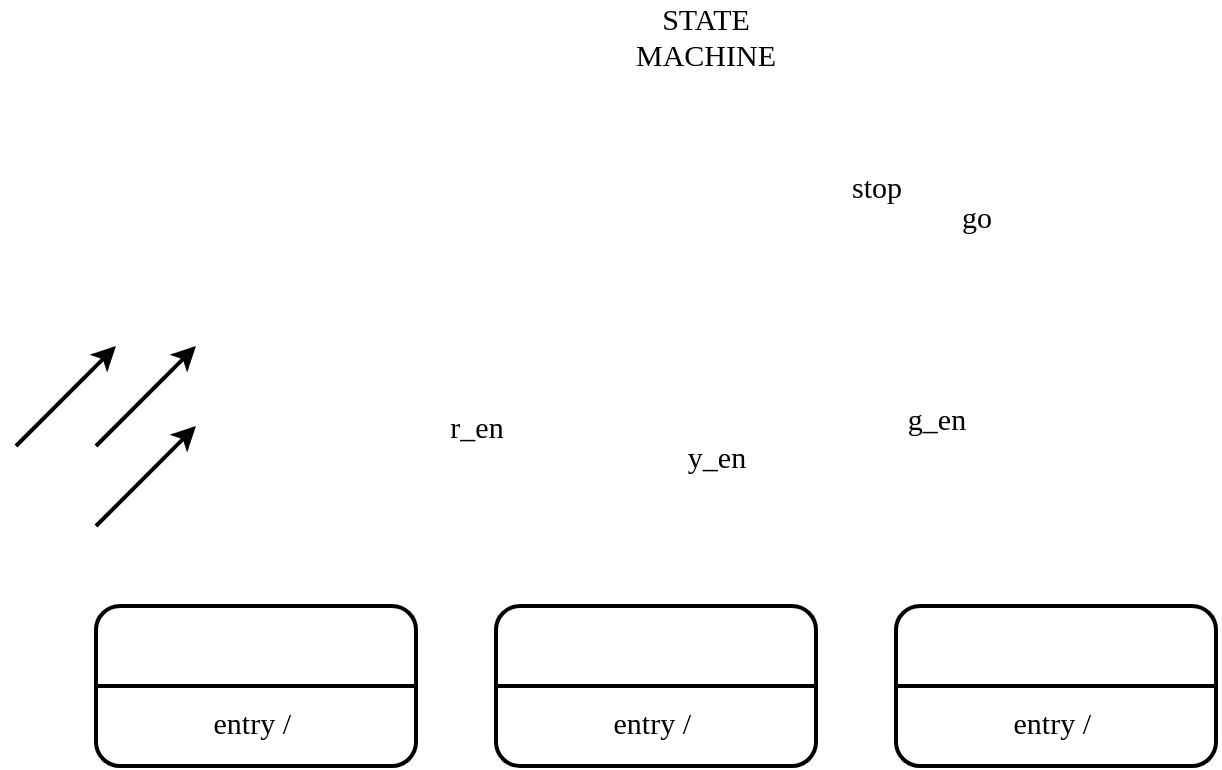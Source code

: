 <mxfile version="20.8.13" type="github">
  <diagram name="Page-1" id="2SwK_Ge8CA8nD8OYH0nJ">
    <mxGraphModel dx="1509" dy="831" grid="1" gridSize="10" guides="1" tooltips="1" connect="1" arrows="1" fold="1" page="1" pageScale="1" pageWidth="850" pageHeight="1100" math="0" shadow="0">
      <root>
        <mxCell id="0" />
        <mxCell id="1" parent="0" />
        <mxCell id="7Dd9MZx4GV7fzuQqrnYb-1" value="&lt;font style=&quot;font-size: 15px;&quot; face=&quot;Consolas&quot;&gt;STATE MACHINE&lt;/font&gt;" style="text;html=1;strokeColor=none;fillColor=none;align=center;verticalAlign=middle;whiteSpace=wrap;rounded=0;" vertex="1" parent="1">
          <mxGeometry x="395" y="100" width="60" height="30" as="geometry" />
        </mxCell>
        <mxCell id="7Dd9MZx4GV7fzuQqrnYb-2" value="&lt;font face=&quot;Consolas&quot;&gt;r_en&lt;/font&gt;" style="text;html=1;align=center;verticalAlign=middle;resizable=0;points=[];autosize=1;strokeColor=none;fillColor=none;fontSize=15;" vertex="1" parent="1">
          <mxGeometry x="280" y="295" width="60" height="30" as="geometry" />
        </mxCell>
        <mxCell id="7Dd9MZx4GV7fzuQqrnYb-3" value="&lt;font face=&quot;Consolas&quot;&gt;y_en&lt;br&gt;&lt;/font&gt;" style="text;html=1;align=center;verticalAlign=middle;resizable=0;points=[];autosize=1;strokeColor=none;fillColor=none;fontSize=15;" vertex="1" parent="1">
          <mxGeometry x="400" y="310" width="60" height="30" as="geometry" />
        </mxCell>
        <mxCell id="7Dd9MZx4GV7fzuQqrnYb-4" value="&lt;font face=&quot;Consolas&quot;&gt;g_en&lt;br&gt;&lt;br&gt;&lt;/font&gt;" style="text;html=1;align=center;verticalAlign=middle;resizable=0;points=[];autosize=1;strokeColor=none;fillColor=none;fontSize=15;" vertex="1" parent="1">
          <mxGeometry x="510" y="290" width="60" height="50" as="geometry" />
        </mxCell>
        <mxCell id="7Dd9MZx4GV7fzuQqrnYb-5" value="&lt;font face=&quot;consolas&quot;&gt;stop&lt;/font&gt;" style="text;html=1;align=center;verticalAlign=middle;resizable=0;points=[];autosize=1;strokeColor=none;fillColor=none;fontSize=15;" vertex="1" parent="1">
          <mxGeometry x="480" y="175" width="60" height="30" as="geometry" />
        </mxCell>
        <mxCell id="7Dd9MZx4GV7fzuQqrnYb-6" value="&lt;font face=&quot;consolas&quot;&gt;go&lt;/font&gt;" style="text;html=1;align=center;verticalAlign=middle;resizable=0;points=[];autosize=1;strokeColor=none;fillColor=none;fontSize=15;" vertex="1" parent="1">
          <mxGeometry x="540" y="190" width="40" height="30" as="geometry" />
        </mxCell>
        <mxCell id="7Dd9MZx4GV7fzuQqrnYb-7" value="&lt;font face=&quot;consolas&quot;&gt;&lt;br&gt;&lt;br&gt;entry /&amp;nbsp;&lt;/font&gt;" style="rounded=1;whiteSpace=wrap;html=1;fontSize=15;strokeWidth=2;" vertex="1" parent="1">
          <mxGeometry x="120" y="400" width="160" height="80" as="geometry" />
        </mxCell>
        <mxCell id="7Dd9MZx4GV7fzuQqrnYb-10" value="" style="endArrow=none;html=1;rounded=0;fontSize=15;entryX=1;entryY=0.5;entryDx=0;entryDy=0;strokeWidth=2;" edge="1" parent="1" target="7Dd9MZx4GV7fzuQqrnYb-7">
          <mxGeometry width="50" height="50" relative="1" as="geometry">
            <mxPoint x="120" y="440" as="sourcePoint" />
            <mxPoint x="170" y="390" as="targetPoint" />
          </mxGeometry>
        </mxCell>
        <mxCell id="7Dd9MZx4GV7fzuQqrnYb-17" value="" style="endArrow=classic;html=1;rounded=0;strokeWidth=2;fontSize=15;" edge="1" parent="1">
          <mxGeometry width="50" height="50" relative="1" as="geometry">
            <mxPoint x="80" y="320" as="sourcePoint" />
            <mxPoint x="130" y="270" as="targetPoint" />
          </mxGeometry>
        </mxCell>
        <mxCell id="7Dd9MZx4GV7fzuQqrnYb-18" value="" style="endArrow=classic;html=1;rounded=0;strokeWidth=2;fontSize=15;" edge="1" parent="1">
          <mxGeometry width="50" height="50" relative="1" as="geometry">
            <mxPoint x="120" y="320" as="sourcePoint" />
            <mxPoint x="170" y="270" as="targetPoint" />
          </mxGeometry>
        </mxCell>
        <mxCell id="7Dd9MZx4GV7fzuQqrnYb-19" value="" style="endArrow=classic;html=1;rounded=0;strokeWidth=2;fontSize=15;" edge="1" parent="1">
          <mxGeometry width="50" height="50" relative="1" as="geometry">
            <mxPoint x="120" y="360" as="sourcePoint" />
            <mxPoint x="170" y="310" as="targetPoint" />
          </mxGeometry>
        </mxCell>
        <mxCell id="7Dd9MZx4GV7fzuQqrnYb-20" value="&lt;font face=&quot;consolas&quot;&gt;&lt;br&gt;&lt;br&gt;entry /&amp;nbsp;&lt;/font&gt;" style="rounded=1;whiteSpace=wrap;html=1;fontSize=15;strokeWidth=2;" vertex="1" parent="1">
          <mxGeometry x="320" y="400" width="160" height="80" as="geometry" />
        </mxCell>
        <mxCell id="7Dd9MZx4GV7fzuQqrnYb-21" value="" style="endArrow=none;html=1;rounded=0;fontSize=15;entryX=1;entryY=0.5;entryDx=0;entryDy=0;strokeWidth=2;" edge="1" parent="1" target="7Dd9MZx4GV7fzuQqrnYb-20">
          <mxGeometry width="50" height="50" relative="1" as="geometry">
            <mxPoint x="320" y="440" as="sourcePoint" />
            <mxPoint x="370" y="390" as="targetPoint" />
          </mxGeometry>
        </mxCell>
        <mxCell id="7Dd9MZx4GV7fzuQqrnYb-22" value="&lt;font face=&quot;consolas&quot;&gt;&lt;br&gt;&lt;br&gt;entry /&amp;nbsp;&lt;/font&gt;" style="rounded=1;whiteSpace=wrap;html=1;fontSize=15;strokeWidth=2;" vertex="1" parent="1">
          <mxGeometry x="520" y="400" width="160" height="80" as="geometry" />
        </mxCell>
        <mxCell id="7Dd9MZx4GV7fzuQqrnYb-23" value="" style="endArrow=none;html=1;rounded=0;fontSize=15;entryX=1;entryY=0.5;entryDx=0;entryDy=0;strokeWidth=2;" edge="1" parent="1" target="7Dd9MZx4GV7fzuQqrnYb-22">
          <mxGeometry width="50" height="50" relative="1" as="geometry">
            <mxPoint x="520" y="440" as="sourcePoint" />
            <mxPoint x="570" y="390" as="targetPoint" />
          </mxGeometry>
        </mxCell>
      </root>
    </mxGraphModel>
  </diagram>
</mxfile>
